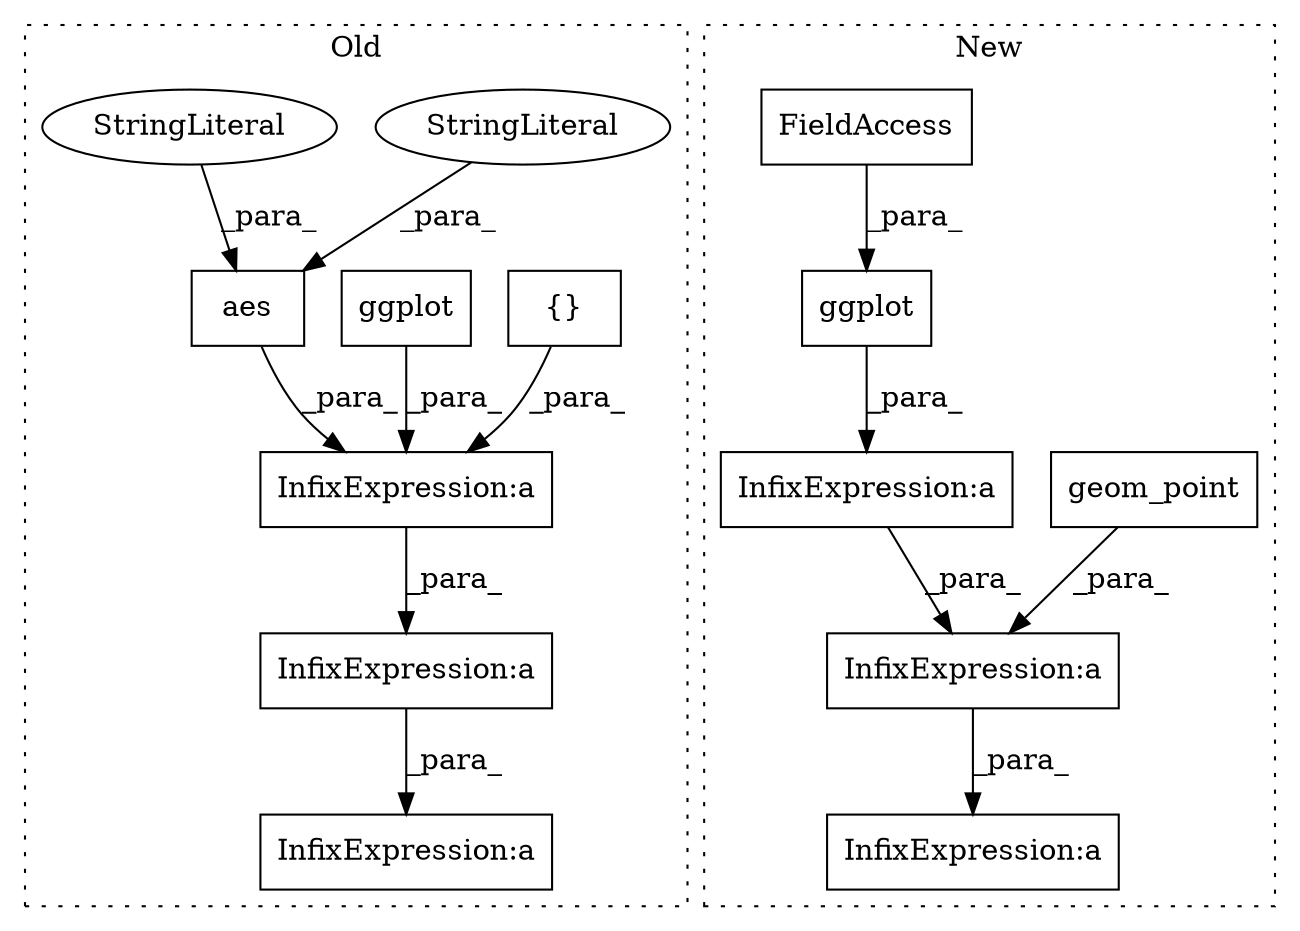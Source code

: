 digraph G {
subgraph cluster0 {
1 [label="{}" a="4" s="901,906" l="1,1" shape="box"];
3 [label="InfixExpression:a" a="27" s="985" l="3" shape="box"];
4 [label="InfixExpression:a" a="27" s="909" l="3" shape="box"];
7 [label="InfixExpression:a" a="27" s="837" l="3" shape="box"];
9 [label="ggplot" a="32" s="792,805" l="7,1" shape="box"];
11 [label="aes" a="32" s="820,834" l="4,1" shape="box"];
12 [label="StringLiteral" a="45" s="824" l="4" shape="ellipse"];
13 [label="StringLiteral" a="45" s="829" l="5" shape="ellipse"];
label = "Old";
style="dotted";
}
subgraph cluster1 {
2 [label="geom_point" a="32" s="957" l="12" shape="box"];
5 [label="InfixExpression:a" a="27" s="989" l="3" shape="box"];
6 [label="InfixExpression:a" a="27" s="970" l="3" shape="box"];
8 [label="InfixExpression:a" a="27" s="921" l="3" shape="box"];
10 [label="ggplot" a="32" s="898,920" l="7,1" shape="box"];
14 [label="FieldAccess" a="22" s="905" l="2" shape="box"];
label = "New";
style="dotted";
}
1 -> 7 [label="_para_"];
2 -> 6 [label="_para_"];
4 -> 3 [label="_para_"];
6 -> 5 [label="_para_"];
7 -> 4 [label="_para_"];
8 -> 6 [label="_para_"];
9 -> 7 [label="_para_"];
10 -> 8 [label="_para_"];
11 -> 7 [label="_para_"];
12 -> 11 [label="_para_"];
13 -> 11 [label="_para_"];
14 -> 10 [label="_para_"];
}